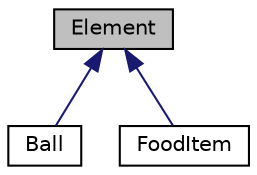 digraph "Element"
{
  edge [fontname="Helvetica",fontsize="10",labelfontname="Helvetica",labelfontsize="10"];
  node [fontname="Helvetica",fontsize="10",shape=record];
  Node1 [label="Element",height=0.2,width=0.4,color="black", fillcolor="grey75", style="filled", fontcolor="black"];
  Node1 -> Node2 [dir="back",color="midnightblue",fontsize="10",style="solid"];
  Node2 [label="Ball",height=0.2,width=0.4,color="black", fillcolor="white", style="filled",URL="$classBall.html"];
  Node1 -> Node3 [dir="back",color="midnightblue",fontsize="10",style="solid"];
  Node3 [label="FoodItem",height=0.2,width=0.4,color="black", fillcolor="white", style="filled",URL="$classFoodItem.html"];
}
